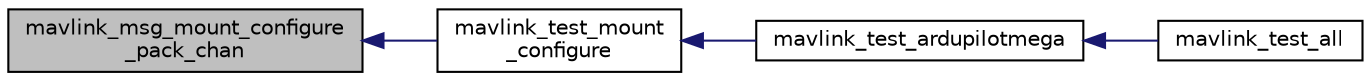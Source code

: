 digraph "mavlink_msg_mount_configure_pack_chan"
{
 // INTERACTIVE_SVG=YES
  edge [fontname="Helvetica",fontsize="10",labelfontname="Helvetica",labelfontsize="10"];
  node [fontname="Helvetica",fontsize="10",shape=record];
  rankdir="LR";
  Node1 [label="mavlink_msg_mount_configure\l_pack_chan",height=0.2,width=0.4,color="black", fillcolor="grey75", style="filled" fontcolor="black"];
  Node1 -> Node2 [dir="back",color="midnightblue",fontsize="10",style="solid",fontname="Helvetica"];
  Node2 [label="mavlink_test_mount\l_configure",height=0.2,width=0.4,color="black", fillcolor="white", style="filled",URL="$v0_89_2ardupilotmega_2testsuite_8h.html#a04f2da52f0d43b784ea011c2c30e4ca0"];
  Node2 -> Node3 [dir="back",color="midnightblue",fontsize="10",style="solid",fontname="Helvetica"];
  Node3 [label="mavlink_test_ardupilotmega",height=0.2,width=0.4,color="black", fillcolor="white", style="filled",URL="$v0_89_2ardupilotmega_2testsuite_8h.html#ab264d471ac2f46584f2bb580704b5e9d"];
  Node3 -> Node4 [dir="back",color="midnightblue",fontsize="10",style="solid",fontname="Helvetica"];
  Node4 [label="mavlink_test_all",height=0.2,width=0.4,color="black", fillcolor="white", style="filled",URL="$v0_89_2ardupilotmega_2testsuite_8h.html#a4cc77b6c343679298da5d3c2b4e48759"];
}
